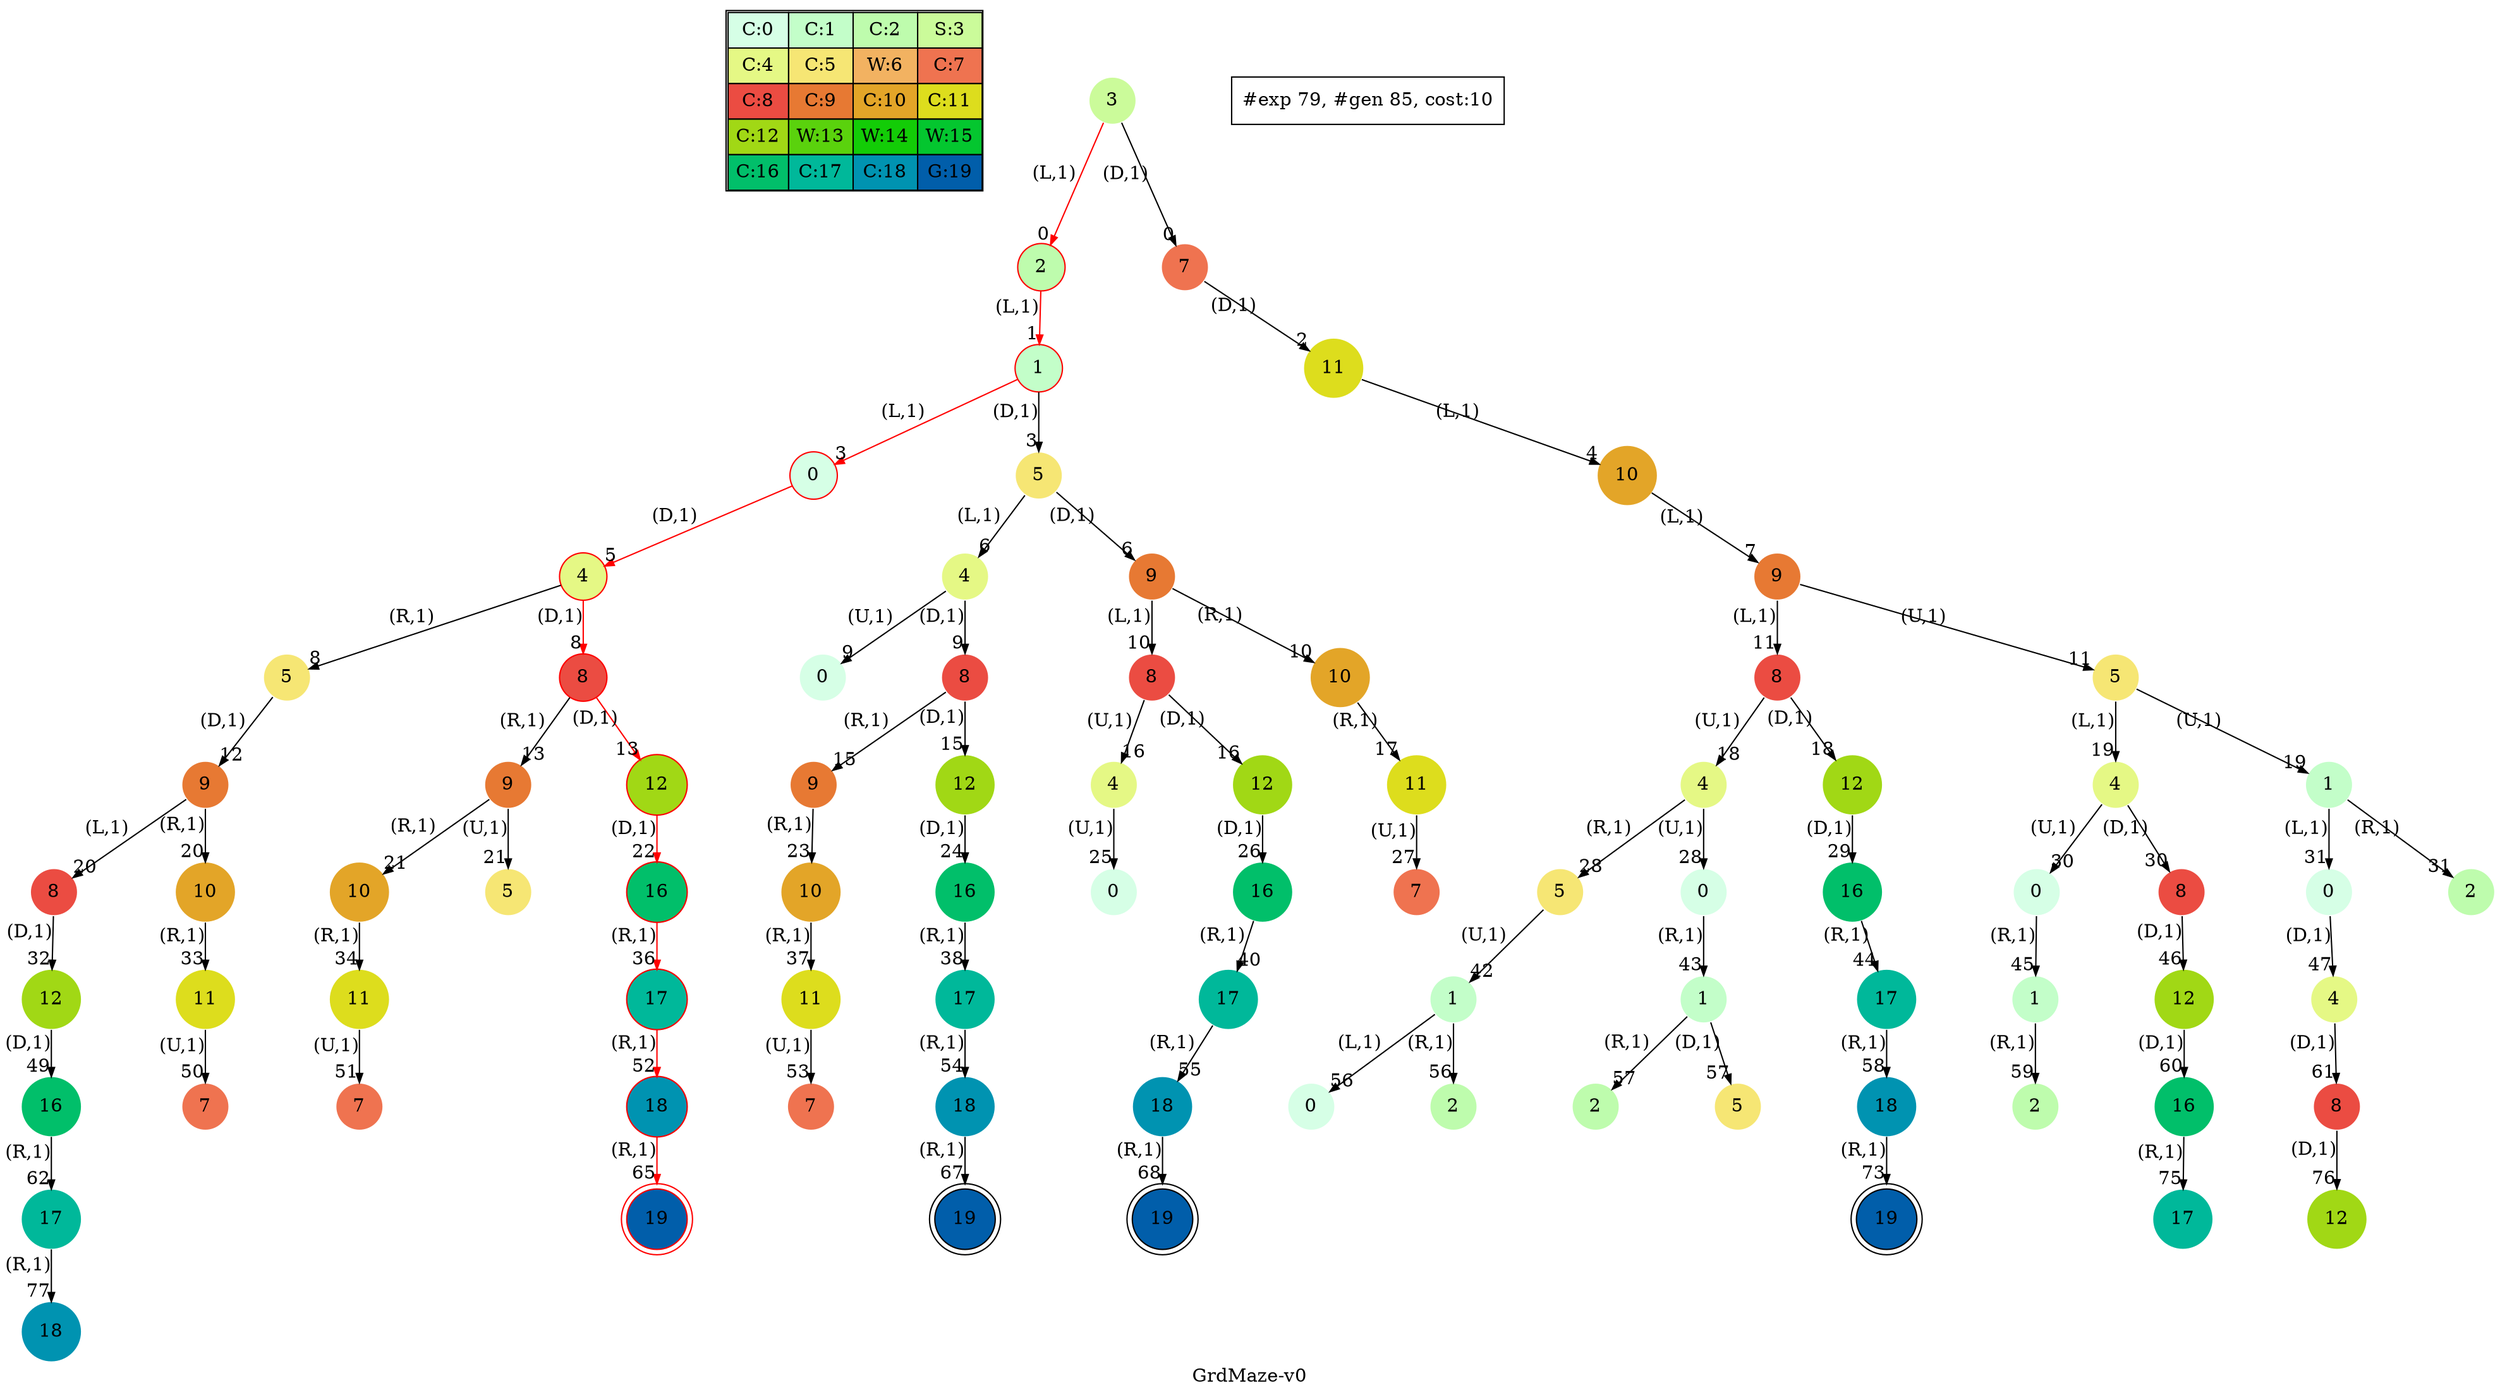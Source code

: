 digraph GrdMaze { label="GrdMaze-v0"
subgraph MAP {label=Map;map [shape=plaintext label=<<table border="1" cellpadding="5" cellspacing="0" cellborder="1"><tr><td bgcolor="0.39803922 0.15947579 0.99679532 1.        ">C:0</td><td bgcolor="0.35098039 0.23194764 0.99315867 1.        ">C:1</td><td bgcolor="0.29607843 0.31486959 0.98720184 1.        ">C:2</td><td bgcolor="0.24901961 0.38410575 0.98063477 1.        ">S:3</td></tr><tr><td bgcolor="0.19411765 0.46220388 0.97128103 1.        ">C:4</td><td bgcolor="0.14705882 0.52643216 0.96182564 1.        ">C:5</td><td bgcolor="0.09215686 0.59770746 0.94913494 1.        ">W:6</td><td bgcolor="0.0372549  0.66454018 0.93467977 1.        ">C:7</td></tr><tr><td bgcolor="0.00980392 0.71791192 0.92090552 1.        ">C:8</td><td bgcolor="0.06470588 0.77520398 0.9032472  1.        ">C:9</td><td bgcolor="0.11176471 0.81974048 0.88677369 1.        ">C:10</td><td bgcolor="0.16666667 0.8660254  0.8660254  1.        ">C:11</td></tr><tr><td bgcolor="0.21372549 0.9005867  0.84695821 1.        ">C:12</td><td bgcolor="0.26862745 0.93467977 0.82325295 1.        ">W:13</td><td bgcolor="0.32352941 0.96182564 0.79801723 1.        ">W:14</td><td bgcolor="0.37058824 0.97940977 0.77520398 1.        ">W:15</td></tr><tr><td bgcolor="0.4254902  0.99315867 0.74725253 1.        ">C:16</td><td bgcolor="0.47254902 0.99907048 0.72218645 1.        ">C:17</td><td bgcolor="0.52745098 0.99907048 0.69169844 1.        ">C:18</td><td bgcolor="0.5745098  0.99315867 0.66454018 1.        ">G:19</td></tr></table>>]} 
nodesep=1 ranksep=0.5 node [shape=circle] edge [arrowsize=0.7] 
"0_3" [label=3 style=filled color=white  fillcolor="0.24901961 0.38410575 0.98063477 1.        "]; 
"0_3.2-0" [label=2 style=filled color=white  fillcolor="0.29607843 0.31486959 0.98720184 1.        "color=red ];   "0_3" -> "0_3.2-0" [xlabel="(L,1)" headlabel=0color=red ];  
"0_3.7-3" [label=7 style=filled color=white  fillcolor="0.0372549  0.66454018 0.93467977 1.        "];  "0_3" -> "0_3.7-3" [xlabel="(D,1)" headlabel=0]; 
"0_3.2.1-0" [label=1 style=filled color=white  fillcolor="0.35098039 0.23194764 0.99315867 1.        "color=red ];   "0_3.2-0" -> "0_3.2.1-0" [xlabel="(L,1)" headlabel=1color=red ];  
"0_3.7.11-3" [label=11 style=filled color=white  fillcolor="0.16666667 0.8660254  0.8660254  1.        "];  "0_3.7-3" -> "0_3.7.11-3" [xlabel="(D,1)" headlabel=2]; 
"0_3.2.1.0-0" [label=0 style=filled color=white  fillcolor="0.39803922 0.15947579 0.99679532 1.        "color=red ];   "0_3.2.1-0" -> "0_3.2.1.0-0" [xlabel="(L,1)" headlabel=3color=red ];  
"0_3.2.1.5-3" [label=5 style=filled color=white  fillcolor="0.14705882 0.52643216 0.96182564 1.        "];  "0_3.2.1-0" -> "0_3.2.1.5-3" [xlabel="(D,1)" headlabel=3]; 
"0_3.7.11.10-0" [label=10 style=filled color=white  fillcolor="0.11176471 0.81974048 0.88677369 1.        "];  "0_3.7.11-3" -> "0_3.7.11.10-0" [xlabel="(L,1)" headlabel=4]; 
"0_3.2.1.0.4-3" [label=4 style=filled color=white  fillcolor="0.19411765 0.46220388 0.97128103 1.        "color=red ];   "0_3.2.1.0-0" -> "0_3.2.1.0.4-3" [xlabel="(D,1)" headlabel=5color=red ];  
"0_3.2.1.5.4-0" [label=4 style=filled color=white  fillcolor="0.19411765 0.46220388 0.97128103 1.        "];  "0_3.2.1.5-3" -> "0_3.2.1.5.4-0" [xlabel="(L,1)" headlabel=6]; 
"0_3.2.1.5.9-3" [label=9 style=filled color=white  fillcolor="0.06470588 0.77520398 0.9032472  1.        "];  "0_3.2.1.5-3" -> "0_3.2.1.5.9-3" [xlabel="(D,1)" headlabel=6]; 
"0_3.7.11.10.9-0" [label=9 style=filled color=white  fillcolor="0.06470588 0.77520398 0.9032472  1.        "];  "0_3.7.11.10-0" -> "0_3.7.11.10.9-0" [xlabel="(L,1)" headlabel=7]; 
"0_3.2.1.0.4.5-1" [label=5 style=filled color=white  fillcolor="0.14705882 0.52643216 0.96182564 1.        "];  "0_3.2.1.0.4-3" -> "0_3.2.1.0.4.5-1" [xlabel="(R,1)" headlabel=8]; 
"0_3.2.1.0.4.8-3" [label=8 style=filled color=white  fillcolor="0.00980392 0.71791192 0.92090552 1.        "color=red ];   "0_3.2.1.0.4-3" -> "0_3.2.1.0.4.8-3" [xlabel="(D,1)" headlabel=8color=red ];  
"0_3.2.1.5.4.0-2" [label=0 style=filled color=white  fillcolor="0.39803922 0.15947579 0.99679532 1.        "];  "0_3.2.1.5.4-0" -> "0_3.2.1.5.4.0-2" [xlabel="(U,1)" headlabel=9]; 
"0_3.2.1.5.4.8-3" [label=8 style=filled color=white  fillcolor="0.00980392 0.71791192 0.92090552 1.        "];  "0_3.2.1.5.4-0" -> "0_3.2.1.5.4.8-3" [xlabel="(D,1)" headlabel=9]; 
"0_3.2.1.5.9.8-0" [label=8 style=filled color=white  fillcolor="0.00980392 0.71791192 0.92090552 1.        "];  "0_3.2.1.5.9-3" -> "0_3.2.1.5.9.8-0" [xlabel="(L,1)" headlabel=10]; 
"0_3.2.1.5.9.10-1" [label=10 style=filled color=white  fillcolor="0.11176471 0.81974048 0.88677369 1.        "];  "0_3.2.1.5.9-3" -> "0_3.2.1.5.9.10-1" [xlabel="(R,1)" headlabel=10]; 
"0_3.7.11.10.9.8-0" [label=8 style=filled color=white  fillcolor="0.00980392 0.71791192 0.92090552 1.        "];  "0_3.7.11.10.9-0" -> "0_3.7.11.10.9.8-0" [xlabel="(L,1)" headlabel=11]; 
"0_3.7.11.10.9.5-2" [label=5 style=filled color=white  fillcolor="0.14705882 0.52643216 0.96182564 1.        "];  "0_3.7.11.10.9-0" -> "0_3.7.11.10.9.5-2" [xlabel="(U,1)" headlabel=11]; 
"0_3.2.1.0.4.5.9-3" [label=9 style=filled color=white  fillcolor="0.06470588 0.77520398 0.9032472  1.        "];  "0_3.2.1.0.4.5-1" -> "0_3.2.1.0.4.5.9-3" [xlabel="(D,1)" headlabel=12]; 
"0_3.2.1.0.4.8.9-1" [label=9 style=filled color=white  fillcolor="0.06470588 0.77520398 0.9032472  1.        "];  "0_3.2.1.0.4.8-3" -> "0_3.2.1.0.4.8.9-1" [xlabel="(R,1)" headlabel=13]; 
"0_3.2.1.0.4.8.12-3" [label=12 style=filled color=white  fillcolor="0.21372549 0.9005867  0.84695821 1.        "color=red ];   "0_3.2.1.0.4.8-3" -> "0_3.2.1.0.4.8.12-3" [xlabel="(D,1)" headlabel=13color=red ];  
"0_3.2.1.5.4.8.9-1" [label=9 style=filled color=white  fillcolor="0.06470588 0.77520398 0.9032472  1.        "];  "0_3.2.1.5.4.8-3" -> "0_3.2.1.5.4.8.9-1" [xlabel="(R,1)" headlabel=15]; 
"0_3.2.1.5.4.8.12-3" [label=12 style=filled color=white  fillcolor="0.21372549 0.9005867  0.84695821 1.        "];  "0_3.2.1.5.4.8-3" -> "0_3.2.1.5.4.8.12-3" [xlabel="(D,1)" headlabel=15]; 
"0_3.2.1.5.9.8.4-2" [label=4 style=filled color=white  fillcolor="0.19411765 0.46220388 0.97128103 1.        "];  "0_3.2.1.5.9.8-0" -> "0_3.2.1.5.9.8.4-2" [xlabel="(U,1)" headlabel=16]; 
"0_3.2.1.5.9.8.12-3" [label=12 style=filled color=white  fillcolor="0.21372549 0.9005867  0.84695821 1.        "];  "0_3.2.1.5.9.8-0" -> "0_3.2.1.5.9.8.12-3" [xlabel="(D,1)" headlabel=16]; 
"0_3.2.1.5.9.10.11-1" [label=11 style=filled color=white  fillcolor="0.16666667 0.8660254  0.8660254  1.        "];  "0_3.2.1.5.9.10-1" -> "0_3.2.1.5.9.10.11-1" [xlabel="(R,1)" headlabel=17]; 
"0_3.7.11.10.9.8.4-2" [label=4 style=filled color=white  fillcolor="0.19411765 0.46220388 0.97128103 1.        "];  "0_3.7.11.10.9.8-0" -> "0_3.7.11.10.9.8.4-2" [xlabel="(U,1)" headlabel=18]; 
"0_3.7.11.10.9.8.12-3" [label=12 style=filled color=white  fillcolor="0.21372549 0.9005867  0.84695821 1.        "];  "0_3.7.11.10.9.8-0" -> "0_3.7.11.10.9.8.12-3" [xlabel="(D,1)" headlabel=18]; 
"0_3.7.11.10.9.5.4-0" [label=4 style=filled color=white  fillcolor="0.19411765 0.46220388 0.97128103 1.        "];  "0_3.7.11.10.9.5-2" -> "0_3.7.11.10.9.5.4-0" [xlabel="(L,1)" headlabel=19]; 
"0_3.7.11.10.9.5.1-2" [label=1 style=filled color=white  fillcolor="0.35098039 0.23194764 0.99315867 1.        "];  "0_3.7.11.10.9.5-2" -> "0_3.7.11.10.9.5.1-2" [xlabel="(U,1)" headlabel=19]; 
"0_3.2.1.0.4.5.9.8-0" [label=8 style=filled color=white  fillcolor="0.00980392 0.71791192 0.92090552 1.        "];  "0_3.2.1.0.4.5.9-3" -> "0_3.2.1.0.4.5.9.8-0" [xlabel="(L,1)" headlabel=20]; 
"0_3.2.1.0.4.5.9.10-1" [label=10 style=filled color=white  fillcolor="0.11176471 0.81974048 0.88677369 1.        "];  "0_3.2.1.0.4.5.9-3" -> "0_3.2.1.0.4.5.9.10-1" [xlabel="(R,1)" headlabel=20]; 
"0_3.2.1.0.4.8.9.10-1" [label=10 style=filled color=white  fillcolor="0.11176471 0.81974048 0.88677369 1.        "];  "0_3.2.1.0.4.8.9-1" -> "0_3.2.1.0.4.8.9.10-1" [xlabel="(R,1)" headlabel=21]; 
"0_3.2.1.0.4.8.9.5-2" [label=5 style=filled color=white  fillcolor="0.14705882 0.52643216 0.96182564 1.        "];  "0_3.2.1.0.4.8.9-1" -> "0_3.2.1.0.4.8.9.5-2" [xlabel="(U,1)" headlabel=21]; 
"0_3.2.1.0.4.8.12.16-3" [label=16 style=filled color=white  fillcolor="0.4254902  0.99315867 0.74725253 1.        "color=red ];   "0_3.2.1.0.4.8.12-3" -> "0_3.2.1.0.4.8.12.16-3" [xlabel="(D,1)" headlabel=22color=red ];  
"0_3.2.1.5.4.8.9.10-1" [label=10 style=filled color=white  fillcolor="0.11176471 0.81974048 0.88677369 1.        "];  "0_3.2.1.5.4.8.9-1" -> "0_3.2.1.5.4.8.9.10-1" [xlabel="(R,1)" headlabel=23]; 
"0_3.2.1.5.4.8.12.16-3" [label=16 style=filled color=white  fillcolor="0.4254902  0.99315867 0.74725253 1.        "];  "0_3.2.1.5.4.8.12-3" -> "0_3.2.1.5.4.8.12.16-3" [xlabel="(D,1)" headlabel=24]; 
"0_3.2.1.5.9.8.4.0-2" [label=0 style=filled color=white  fillcolor="0.39803922 0.15947579 0.99679532 1.        "];  "0_3.2.1.5.9.8.4-2" -> "0_3.2.1.5.9.8.4.0-2" [xlabel="(U,1)" headlabel=25]; 
"0_3.2.1.5.9.8.12.16-3" [label=16 style=filled color=white  fillcolor="0.4254902  0.99315867 0.74725253 1.        "];  "0_3.2.1.5.9.8.12-3" -> "0_3.2.1.5.9.8.12.16-3" [xlabel="(D,1)" headlabel=26]; 
"0_3.2.1.5.9.10.11.7-2" [label=7 style=filled color=white  fillcolor="0.0372549  0.66454018 0.93467977 1.        "];  "0_3.2.1.5.9.10.11-1" -> "0_3.2.1.5.9.10.11.7-2" [xlabel="(U,1)" headlabel=27]; 
"0_3.7.11.10.9.8.4.5-1" [label=5 style=filled color=white  fillcolor="0.14705882 0.52643216 0.96182564 1.        "];  "0_3.7.11.10.9.8.4-2" -> "0_3.7.11.10.9.8.4.5-1" [xlabel="(R,1)" headlabel=28]; 
"0_3.7.11.10.9.8.4.0-2" [label=0 style=filled color=white  fillcolor="0.39803922 0.15947579 0.99679532 1.        "];  "0_3.7.11.10.9.8.4-2" -> "0_3.7.11.10.9.8.4.0-2" [xlabel="(U,1)" headlabel=28]; 
"0_3.7.11.10.9.8.12.16-3" [label=16 style=filled color=white  fillcolor="0.4254902  0.99315867 0.74725253 1.        "];  "0_3.7.11.10.9.8.12-3" -> "0_3.7.11.10.9.8.12.16-3" [xlabel="(D,1)" headlabel=29]; 
"0_3.7.11.10.9.5.4.0-2" [label=0 style=filled color=white  fillcolor="0.39803922 0.15947579 0.99679532 1.        "];  "0_3.7.11.10.9.5.4-0" -> "0_3.7.11.10.9.5.4.0-2" [xlabel="(U,1)" headlabel=30]; 
"0_3.7.11.10.9.5.4.8-3" [label=8 style=filled color=white  fillcolor="0.00980392 0.71791192 0.92090552 1.        "];  "0_3.7.11.10.9.5.4-0" -> "0_3.7.11.10.9.5.4.8-3" [xlabel="(D,1)" headlabel=30]; 
"0_3.7.11.10.9.5.1.0-0" [label=0 style=filled color=white  fillcolor="0.39803922 0.15947579 0.99679532 1.        "];  "0_3.7.11.10.9.5.1-2" -> "0_3.7.11.10.9.5.1.0-0" [xlabel="(L,1)" headlabel=31]; 
"0_3.7.11.10.9.5.1.2-1" [label=2 style=filled color=white  fillcolor="0.29607843 0.31486959 0.98720184 1.        "];  "0_3.7.11.10.9.5.1-2" -> "0_3.7.11.10.9.5.1.2-1" [xlabel="(R,1)" headlabel=31]; 
"0_3.2.1.0.4.5.9.8.12-3" [label=12 style=filled color=white  fillcolor="0.21372549 0.9005867  0.84695821 1.        "];  "0_3.2.1.0.4.5.9.8-0" -> "0_3.2.1.0.4.5.9.8.12-3" [xlabel="(D,1)" headlabel=32]; 
"0_3.2.1.0.4.5.9.10.11-1" [label=11 style=filled color=white  fillcolor="0.16666667 0.8660254  0.8660254  1.        "];  "0_3.2.1.0.4.5.9.10-1" -> "0_3.2.1.0.4.5.9.10.11-1" [xlabel="(R,1)" headlabel=33]; 
"0_3.2.1.0.4.8.9.10.11-1" [label=11 style=filled color=white  fillcolor="0.16666667 0.8660254  0.8660254  1.        "];  "0_3.2.1.0.4.8.9.10-1" -> "0_3.2.1.0.4.8.9.10.11-1" [xlabel="(R,1)" headlabel=34]; 
"0_3.2.1.0.4.8.12.16.17-1" [label=17 style=filled color=white  fillcolor="0.47254902 0.99907048 0.72218645 1.        "color=red ];   "0_3.2.1.0.4.8.12.16-3" -> "0_3.2.1.0.4.8.12.16.17-1" [xlabel="(R,1)" headlabel=36color=red ];  
"0_3.2.1.5.4.8.9.10.11-1" [label=11 style=filled color=white  fillcolor="0.16666667 0.8660254  0.8660254  1.        "];  "0_3.2.1.5.4.8.9.10-1" -> "0_3.2.1.5.4.8.9.10.11-1" [xlabel="(R,1)" headlabel=37]; 
"0_3.2.1.5.4.8.12.16.17-1" [label=17 style=filled color=white  fillcolor="0.47254902 0.99907048 0.72218645 1.        "];  "0_3.2.1.5.4.8.12.16-3" -> "0_3.2.1.5.4.8.12.16.17-1" [xlabel="(R,1)" headlabel=38]; 
"0_3.2.1.5.9.8.12.16.17-1" [label=17 style=filled color=white  fillcolor="0.47254902 0.99907048 0.72218645 1.        "];  "0_3.2.1.5.9.8.12.16-3" -> "0_3.2.1.5.9.8.12.16.17-1" [xlabel="(R,1)" headlabel=40]; 
"0_3.7.11.10.9.8.4.5.1-2" [label=1 style=filled color=white  fillcolor="0.35098039 0.23194764 0.99315867 1.        "];  "0_3.7.11.10.9.8.4.5-1" -> "0_3.7.11.10.9.8.4.5.1-2" [xlabel="(U,1)" headlabel=42]; 
"0_3.7.11.10.9.8.4.0.1-1" [label=1 style=filled color=white  fillcolor="0.35098039 0.23194764 0.99315867 1.        "];  "0_3.7.11.10.9.8.4.0-2" -> "0_3.7.11.10.9.8.4.0.1-1" [xlabel="(R,1)" headlabel=43]; 
"0_3.7.11.10.9.8.12.16.17-1" [label=17 style=filled color=white  fillcolor="0.47254902 0.99907048 0.72218645 1.        "];  "0_3.7.11.10.9.8.12.16-3" -> "0_3.7.11.10.9.8.12.16.17-1" [xlabel="(R,1)" headlabel=44]; 
"0_3.7.11.10.9.5.4.0.1-1" [label=1 style=filled color=white  fillcolor="0.35098039 0.23194764 0.99315867 1.        "];  "0_3.7.11.10.9.5.4.0-2" -> "0_3.7.11.10.9.5.4.0.1-1" [xlabel="(R,1)" headlabel=45]; 
"0_3.7.11.10.9.5.4.8.12-3" [label=12 style=filled color=white  fillcolor="0.21372549 0.9005867  0.84695821 1.        "];  "0_3.7.11.10.9.5.4.8-3" -> "0_3.7.11.10.9.5.4.8.12-3" [xlabel="(D,1)" headlabel=46]; 
"0_3.7.11.10.9.5.1.0.4-3" [label=4 style=filled color=white  fillcolor="0.19411765 0.46220388 0.97128103 1.        "];  "0_3.7.11.10.9.5.1.0-0" -> "0_3.7.11.10.9.5.1.0.4-3" [xlabel="(D,1)" headlabel=47]; 
"0_3.2.1.0.4.5.9.8.12.16-3" [label=16 style=filled color=white  fillcolor="0.4254902  0.99315867 0.74725253 1.        "];  "0_3.2.1.0.4.5.9.8.12-3" -> "0_3.2.1.0.4.5.9.8.12.16-3" [xlabel="(D,1)" headlabel=49]; 
"0_3.2.1.0.4.5.9.10.11.7-2" [label=7 style=filled color=white  fillcolor="0.0372549  0.66454018 0.93467977 1.        "];  "0_3.2.1.0.4.5.9.10.11-1" -> "0_3.2.1.0.4.5.9.10.11.7-2" [xlabel="(U,1)" headlabel=50]; 
"0_3.2.1.0.4.8.9.10.11.7-2" [label=7 style=filled color=white  fillcolor="0.0372549  0.66454018 0.93467977 1.        "];  "0_3.2.1.0.4.8.9.10.11-1" -> "0_3.2.1.0.4.8.9.10.11.7-2" [xlabel="(U,1)" headlabel=51]; 
"0_3.2.1.0.4.8.12.16.17.18-1" [label=18 style=filled color=white  fillcolor="0.52745098 0.99907048 0.69169844 1.        "color=red ];   "0_3.2.1.0.4.8.12.16.17-1" -> "0_3.2.1.0.4.8.12.16.17.18-1" [xlabel="(R,1)" headlabel=52color=red ];  
"0_3.2.1.5.4.8.9.10.11.7-2" [label=7 style=filled color=white  fillcolor="0.0372549  0.66454018 0.93467977 1.        "];  "0_3.2.1.5.4.8.9.10.11-1" -> "0_3.2.1.5.4.8.9.10.11.7-2" [xlabel="(U,1)" headlabel=53]; 
"0_3.2.1.5.4.8.12.16.17.18-1" [label=18 style=filled color=white  fillcolor="0.52745098 0.99907048 0.69169844 1.        "];  "0_3.2.1.5.4.8.12.16.17-1" -> "0_3.2.1.5.4.8.12.16.17.18-1" [xlabel="(R,1)" headlabel=54]; 
"0_3.2.1.5.9.8.12.16.17.18-1" [label=18 style=filled color=white  fillcolor="0.52745098 0.99907048 0.69169844 1.        "];  "0_3.2.1.5.9.8.12.16.17-1" -> "0_3.2.1.5.9.8.12.16.17.18-1" [xlabel="(R,1)" headlabel=55]; 
"0_3.7.11.10.9.8.4.5.1.0-0" [label=0 style=filled color=white  fillcolor="0.39803922 0.15947579 0.99679532 1.        "];  "0_3.7.11.10.9.8.4.5.1-2" -> "0_3.7.11.10.9.8.4.5.1.0-0" [xlabel="(L,1)" headlabel=56]; 
"0_3.7.11.10.9.8.4.5.1.2-1" [label=2 style=filled color=white  fillcolor="0.29607843 0.31486959 0.98720184 1.        "];  "0_3.7.11.10.9.8.4.5.1-2" -> "0_3.7.11.10.9.8.4.5.1.2-1" [xlabel="(R,1)" headlabel=56]; 
"0_3.7.11.10.9.8.4.0.1.2-1" [label=2 style=filled color=white  fillcolor="0.29607843 0.31486959 0.98720184 1.        "];  "0_3.7.11.10.9.8.4.0.1-1" -> "0_3.7.11.10.9.8.4.0.1.2-1" [xlabel="(R,1)" headlabel=57]; 
"0_3.7.11.10.9.8.4.0.1.5-3" [label=5 style=filled color=white  fillcolor="0.14705882 0.52643216 0.96182564 1.        "];  "0_3.7.11.10.9.8.4.0.1-1" -> "0_3.7.11.10.9.8.4.0.1.5-3" [xlabel="(D,1)" headlabel=57]; 
"0_3.7.11.10.9.8.12.16.17.18-1" [label=18 style=filled color=white  fillcolor="0.52745098 0.99907048 0.69169844 1.        "];  "0_3.7.11.10.9.8.12.16.17-1" -> "0_3.7.11.10.9.8.12.16.17.18-1" [xlabel="(R,1)" headlabel=58]; 
"0_3.7.11.10.9.5.4.0.1.2-1" [label=2 style=filled color=white  fillcolor="0.29607843 0.31486959 0.98720184 1.        "];  "0_3.7.11.10.9.5.4.0.1-1" -> "0_3.7.11.10.9.5.4.0.1.2-1" [xlabel="(R,1)" headlabel=59]; 
"0_3.7.11.10.9.5.4.8.12.16-3" [label=16 style=filled color=white  fillcolor="0.4254902  0.99315867 0.74725253 1.        "];  "0_3.7.11.10.9.5.4.8.12-3" -> "0_3.7.11.10.9.5.4.8.12.16-3" [xlabel="(D,1)" headlabel=60]; 
"0_3.7.11.10.9.5.1.0.4.8-3" [label=8 style=filled color=white  fillcolor="0.00980392 0.71791192 0.92090552 1.        "];  "0_3.7.11.10.9.5.1.0.4-3" -> "0_3.7.11.10.9.5.1.0.4.8-3" [xlabel="(D,1)" headlabel=61]; 
"0_3.2.1.0.4.5.9.8.12.16.17-1" [label=17 style=filled color=white  fillcolor="0.47254902 0.99907048 0.72218645 1.        "];  "0_3.2.1.0.4.5.9.8.12.16-3" -> "0_3.2.1.0.4.5.9.8.12.16.17-1" [xlabel="(R,1)" headlabel=62]; 
"0_3.2.1.0.4.8.12.16.17.18.19-1" [label=19 style=filled color=red peripheries=2 fillcolor="0.5745098  0.99315867 0.66454018 1.        "color=red ];   "0_3.2.1.0.4.8.12.16.17.18-1" -> "0_3.2.1.0.4.8.12.16.17.18.19-1" [xlabel="(R,1)" headlabel=65color=red ];  
"0_3.2.1.5.4.8.12.16.17.18.19-1" [label=19 style=filled color=black peripheries=2 fillcolor="0.5745098  0.99315867 0.66454018 1.        "];  "0_3.2.1.5.4.8.12.16.17.18-1" -> "0_3.2.1.5.4.8.12.16.17.18.19-1" [xlabel="(R,1)" headlabel=67]; 
"0_3.2.1.5.9.8.12.16.17.18.19-1" [label=19 style=filled color=black peripheries=2 fillcolor="0.5745098  0.99315867 0.66454018 1.        "];  "0_3.2.1.5.9.8.12.16.17.18-1" -> "0_3.2.1.5.9.8.12.16.17.18.19-1" [xlabel="(R,1)" headlabel=68]; 
"0_3.7.11.10.9.8.12.16.17.18.19-1" [label=19 style=filled color=black peripheries=2 fillcolor="0.5745098  0.99315867 0.66454018 1.        "];  "0_3.7.11.10.9.8.12.16.17.18-1" -> "0_3.7.11.10.9.8.12.16.17.18.19-1" [xlabel="(R,1)" headlabel=73]; 
"0_3.7.11.10.9.5.4.8.12.16.17-1" [label=17 style=filled color=white  fillcolor="0.47254902 0.99907048 0.72218645 1.        "];  "0_3.7.11.10.9.5.4.8.12.16-3" -> "0_3.7.11.10.9.5.4.8.12.16.17-1" [xlabel="(R,1)" headlabel=75]; 
"0_3.7.11.10.9.5.1.0.4.8.12-3" [label=12 style=filled color=white  fillcolor="0.21372549 0.9005867  0.84695821 1.        "];  "0_3.7.11.10.9.5.1.0.4.8-3" -> "0_3.7.11.10.9.5.1.0.4.8.12-3" [xlabel="(D,1)" headlabel=76]; 
"0_3.2.1.0.4.5.9.8.12.16.17.18-1" [label=18 style=filled color=white  fillcolor="0.52745098 0.99907048 0.69169844 1.        "];  "0_3.2.1.0.4.5.9.8.12.16.17-1" -> "0_3.2.1.0.4.5.9.8.12.16.17.18-1" [xlabel="(R,1)" headlabel=77]; 
 "#exp 79, #gen 85, cost:10" [ shape=box ];
}
